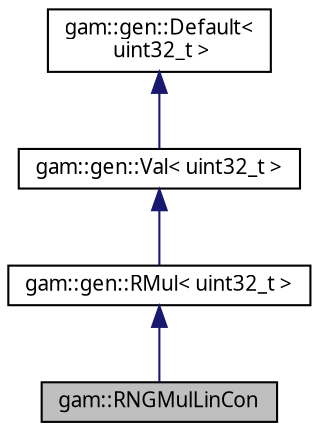 digraph "gam::RNGMulLinCon"
{
 // LATEX_PDF_SIZE
  bgcolor="transparent";
  edge [fontname="FreeSans.ttf",fontsize="10",labelfontname="FreeSans.ttf",labelfontsize="10"];
  node [fontname="FreeSans.ttf",fontsize="10",shape=record];
  Node1 [label="gam::RNGMulLinCon",height=0.2,width=0.4,color="black", fillcolor="grey75", style="filled", fontcolor="black",tooltip="Multiplicative linear congruential uniform pseudo-random number generator."];
  Node2 -> Node1 [dir="back",color="midnightblue",fontsize="10",style="solid",fontname="FreeSans.ttf"];
  Node2 [label="gam::gen::RMul\< uint32_t \>",height=0.2,width=0.4,color="black",URL="$structgam_1_1gen_1_1_r_mul.html",tooltip=" "];
  Node3 -> Node2 [dir="back",color="midnightblue",fontsize="10",style="solid",fontname="FreeSans.ttf"];
  Node3 [label="gam::gen::Val\< uint32_t \>",height=0.2,width=0.4,color="black",URL="$structgam_1_1gen_1_1_val.html",tooltip=" "];
  Node4 -> Node3 [dir="back",color="midnightblue",fontsize="10",style="solid",fontname="FreeSans.ttf"];
  Node4 [label="gam::gen::Default\<\l uint32_t \>",height=0.2,width=0.4,color="black",URL="$structgam_1_1gen_1_1_default.html",tooltip=" "];
}
